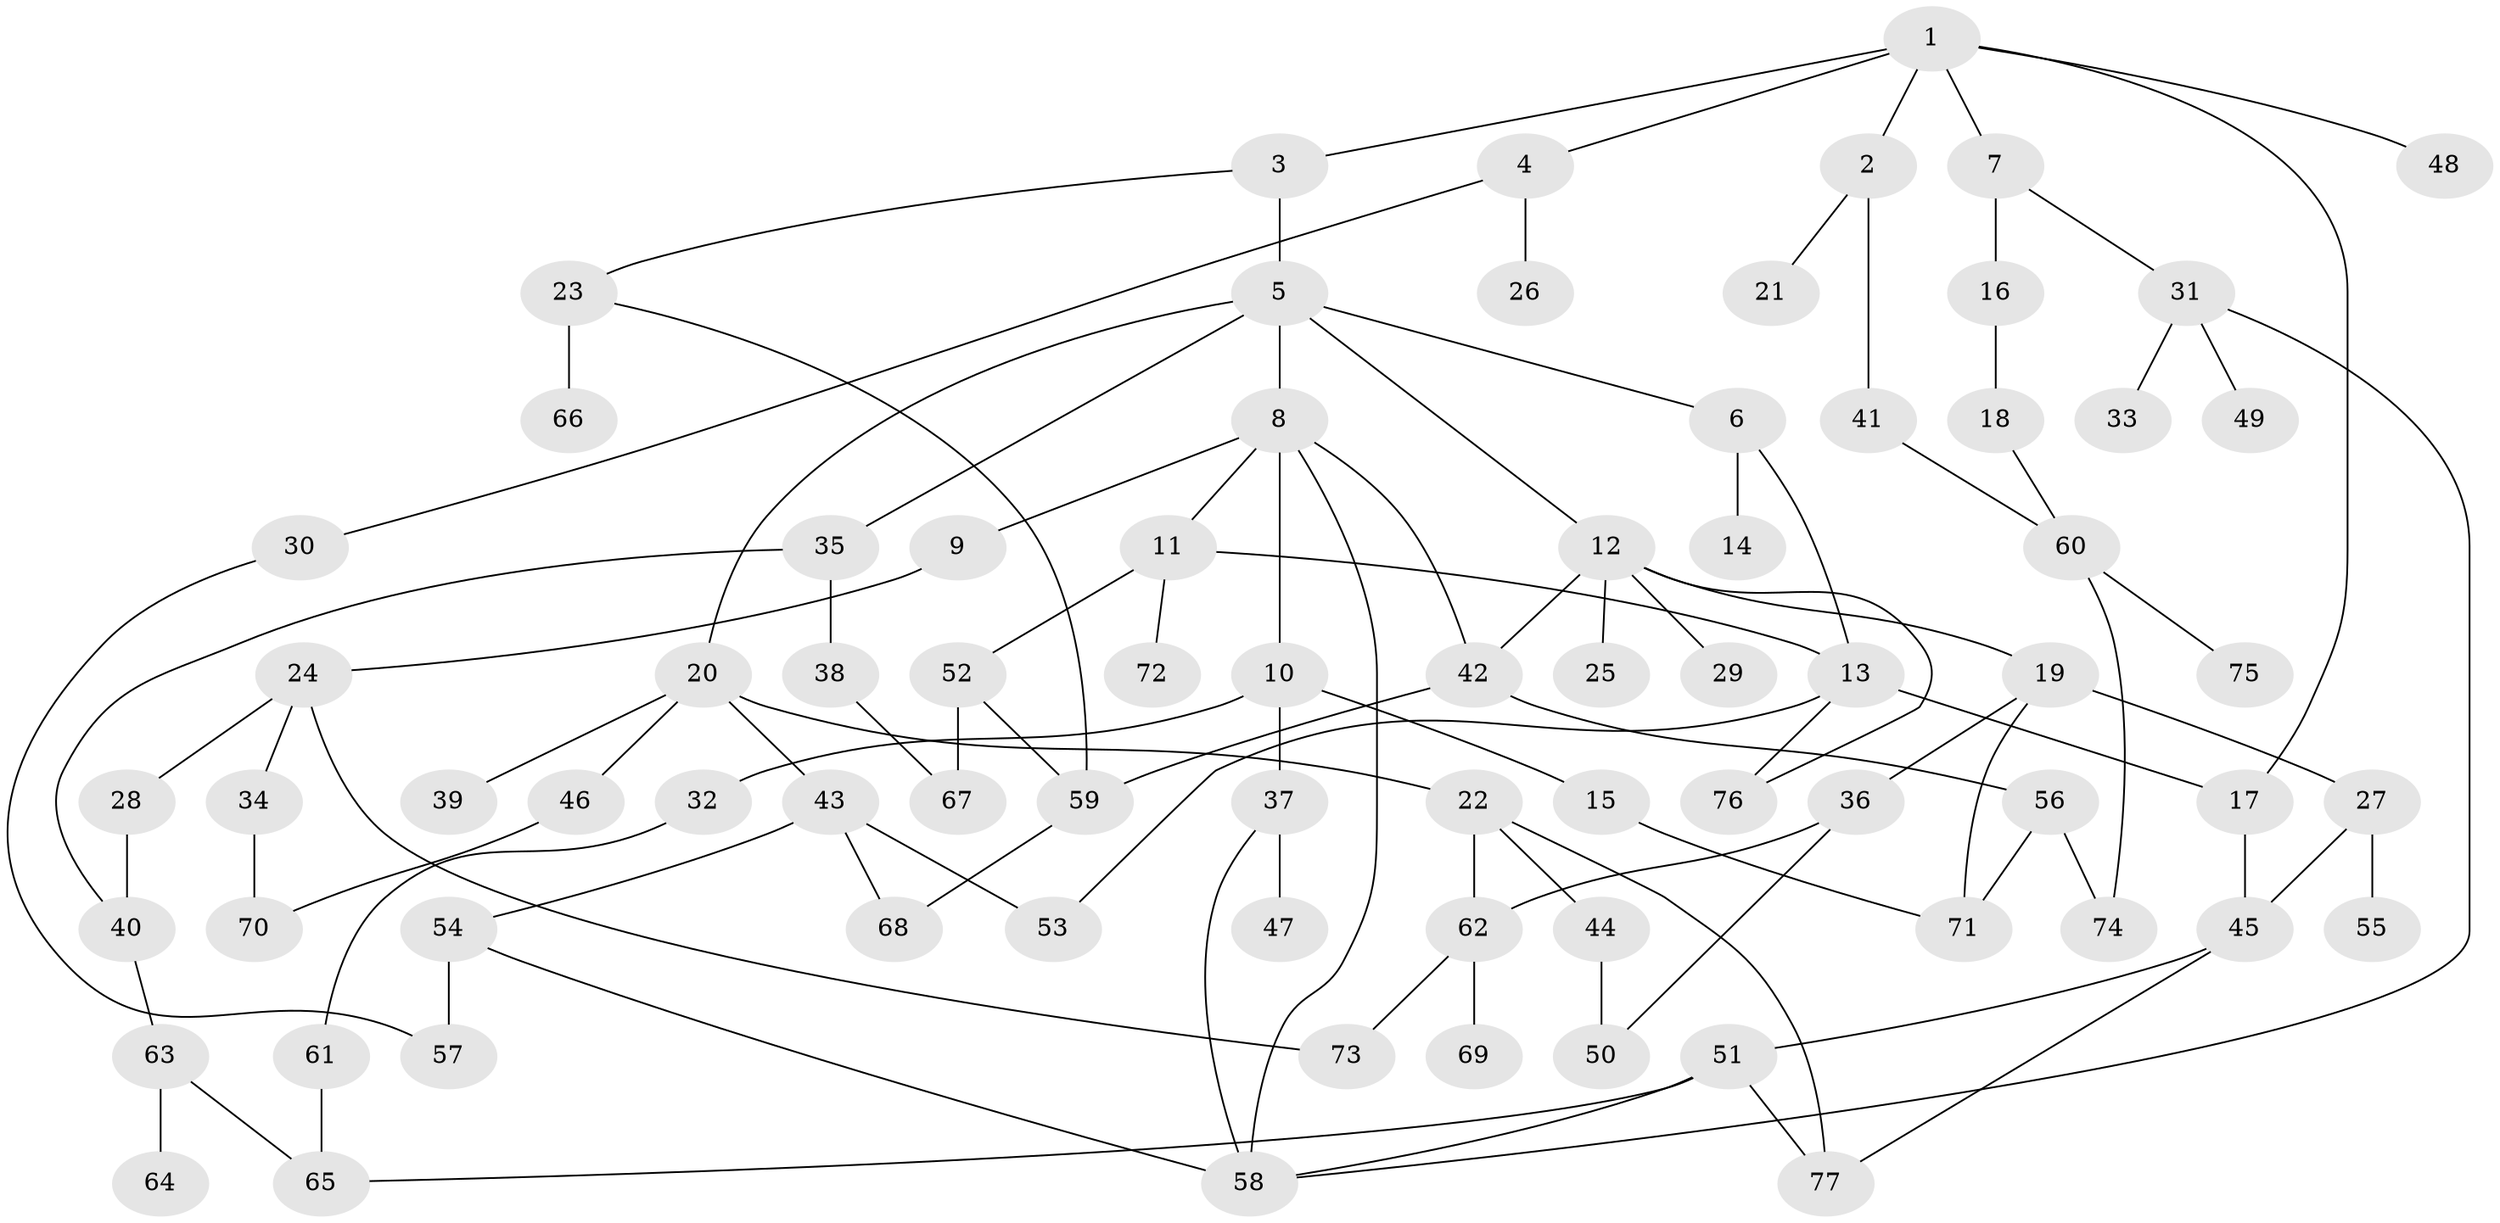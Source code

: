 // Generated by graph-tools (version 1.1) at 2025/41/03/09/25 04:41:38]
// undirected, 77 vertices, 104 edges
graph export_dot {
graph [start="1"]
  node [color=gray90,style=filled];
  1;
  2;
  3;
  4;
  5;
  6;
  7;
  8;
  9;
  10;
  11;
  12;
  13;
  14;
  15;
  16;
  17;
  18;
  19;
  20;
  21;
  22;
  23;
  24;
  25;
  26;
  27;
  28;
  29;
  30;
  31;
  32;
  33;
  34;
  35;
  36;
  37;
  38;
  39;
  40;
  41;
  42;
  43;
  44;
  45;
  46;
  47;
  48;
  49;
  50;
  51;
  52;
  53;
  54;
  55;
  56;
  57;
  58;
  59;
  60;
  61;
  62;
  63;
  64;
  65;
  66;
  67;
  68;
  69;
  70;
  71;
  72;
  73;
  74;
  75;
  76;
  77;
  1 -- 2;
  1 -- 3;
  1 -- 4;
  1 -- 7;
  1 -- 17;
  1 -- 48;
  2 -- 21;
  2 -- 41;
  3 -- 5;
  3 -- 23;
  4 -- 26;
  4 -- 30;
  5 -- 6;
  5 -- 8;
  5 -- 12;
  5 -- 20;
  5 -- 35;
  6 -- 14;
  6 -- 13;
  7 -- 16;
  7 -- 31;
  8 -- 9;
  8 -- 10;
  8 -- 11;
  8 -- 42;
  8 -- 58;
  9 -- 24;
  10 -- 15;
  10 -- 32;
  10 -- 37;
  11 -- 13;
  11 -- 52;
  11 -- 72;
  12 -- 19;
  12 -- 25;
  12 -- 29;
  12 -- 76;
  12 -- 42;
  13 -- 53;
  13 -- 76;
  13 -- 17;
  15 -- 71;
  16 -- 18;
  17 -- 45;
  18 -- 60;
  19 -- 27;
  19 -- 36;
  19 -- 71;
  20 -- 22;
  20 -- 39;
  20 -- 43;
  20 -- 46;
  22 -- 44;
  22 -- 62;
  22 -- 77;
  23 -- 66;
  23 -- 59;
  24 -- 28;
  24 -- 34;
  24 -- 73;
  27 -- 45;
  27 -- 55;
  28 -- 40;
  30 -- 57;
  31 -- 33;
  31 -- 49;
  31 -- 58;
  32 -- 61;
  34 -- 70;
  35 -- 38;
  35 -- 40;
  36 -- 50;
  36 -- 62;
  37 -- 47;
  37 -- 58;
  38 -- 67;
  40 -- 63;
  41 -- 60;
  42 -- 56;
  42 -- 59;
  43 -- 54;
  43 -- 68;
  43 -- 53;
  44 -- 50;
  45 -- 51;
  45 -- 77;
  46 -- 70;
  51 -- 65;
  51 -- 77;
  51 -- 58;
  52 -- 67;
  52 -- 59;
  54 -- 57;
  54 -- 58;
  56 -- 74;
  56 -- 71;
  59 -- 68;
  60 -- 74;
  60 -- 75;
  61 -- 65;
  62 -- 69;
  62 -- 73;
  63 -- 64;
  63 -- 65;
}
